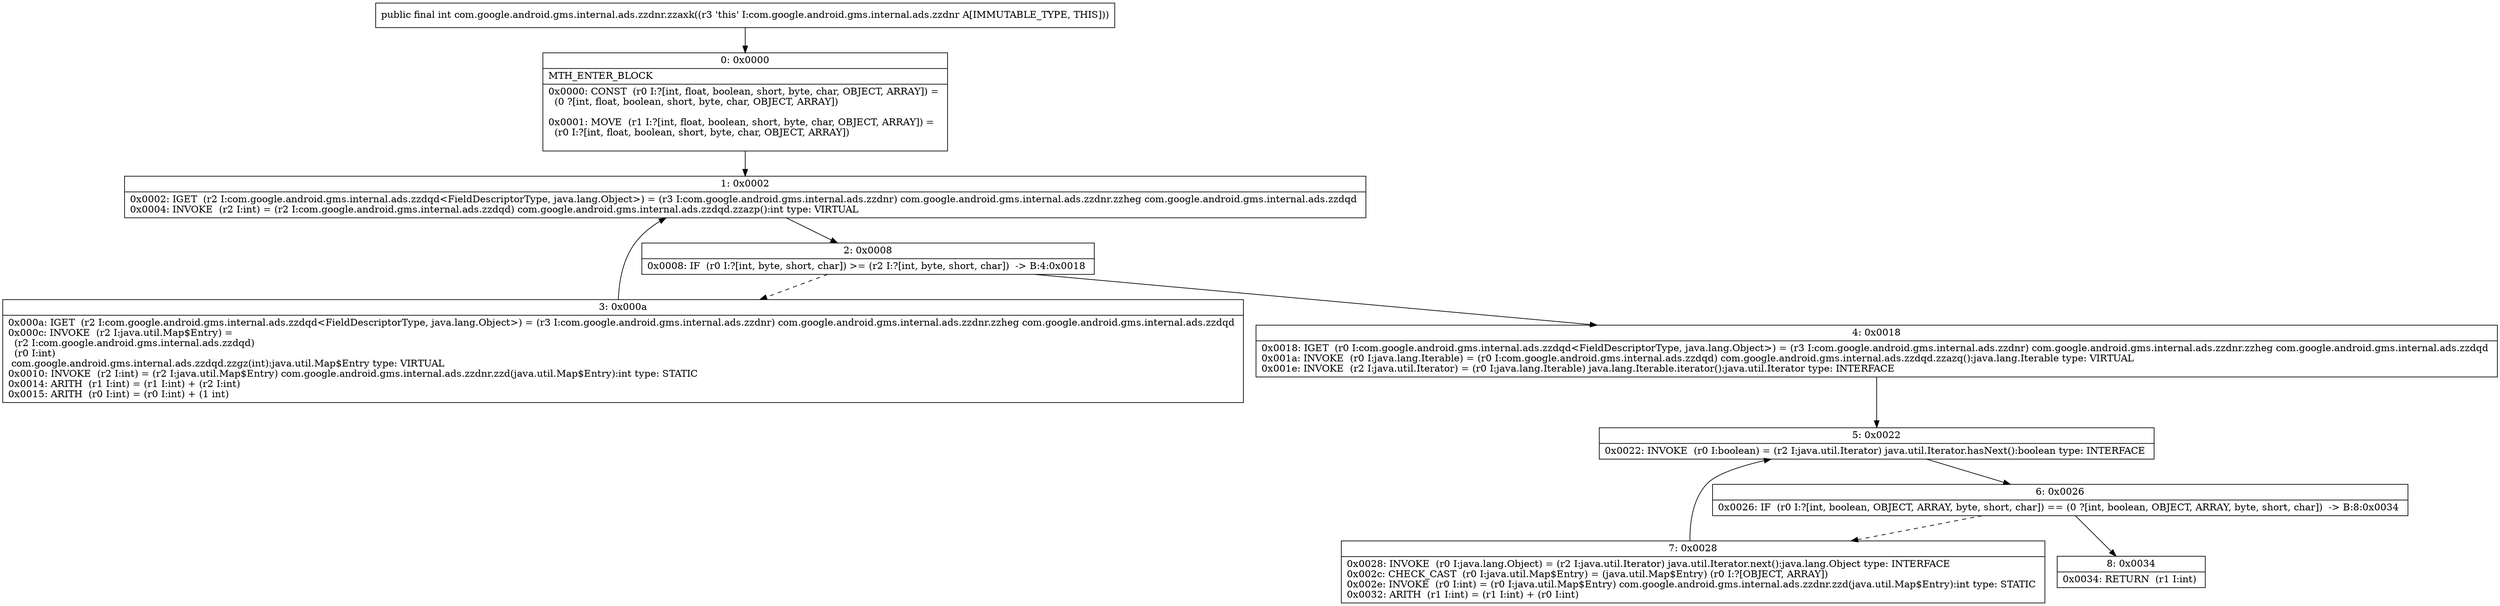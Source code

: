 digraph "CFG forcom.google.android.gms.internal.ads.zzdnr.zzaxk()I" {
Node_0 [shape=record,label="{0\:\ 0x0000|MTH_ENTER_BLOCK\l|0x0000: CONST  (r0 I:?[int, float, boolean, short, byte, char, OBJECT, ARRAY]) = \l  (0 ?[int, float, boolean, short, byte, char, OBJECT, ARRAY])\l \l0x0001: MOVE  (r1 I:?[int, float, boolean, short, byte, char, OBJECT, ARRAY]) = \l  (r0 I:?[int, float, boolean, short, byte, char, OBJECT, ARRAY])\l \l}"];
Node_1 [shape=record,label="{1\:\ 0x0002|0x0002: IGET  (r2 I:com.google.android.gms.internal.ads.zzdqd\<FieldDescriptorType, java.lang.Object\>) = (r3 I:com.google.android.gms.internal.ads.zzdnr) com.google.android.gms.internal.ads.zzdnr.zzheg com.google.android.gms.internal.ads.zzdqd \l0x0004: INVOKE  (r2 I:int) = (r2 I:com.google.android.gms.internal.ads.zzdqd) com.google.android.gms.internal.ads.zzdqd.zzazp():int type: VIRTUAL \l}"];
Node_2 [shape=record,label="{2\:\ 0x0008|0x0008: IF  (r0 I:?[int, byte, short, char]) \>= (r2 I:?[int, byte, short, char])  \-\> B:4:0x0018 \l}"];
Node_3 [shape=record,label="{3\:\ 0x000a|0x000a: IGET  (r2 I:com.google.android.gms.internal.ads.zzdqd\<FieldDescriptorType, java.lang.Object\>) = (r3 I:com.google.android.gms.internal.ads.zzdnr) com.google.android.gms.internal.ads.zzdnr.zzheg com.google.android.gms.internal.ads.zzdqd \l0x000c: INVOKE  (r2 I:java.util.Map$Entry) = \l  (r2 I:com.google.android.gms.internal.ads.zzdqd)\l  (r0 I:int)\l com.google.android.gms.internal.ads.zzdqd.zzgz(int):java.util.Map$Entry type: VIRTUAL \l0x0010: INVOKE  (r2 I:int) = (r2 I:java.util.Map$Entry) com.google.android.gms.internal.ads.zzdnr.zzd(java.util.Map$Entry):int type: STATIC \l0x0014: ARITH  (r1 I:int) = (r1 I:int) + (r2 I:int) \l0x0015: ARITH  (r0 I:int) = (r0 I:int) + (1 int) \l}"];
Node_4 [shape=record,label="{4\:\ 0x0018|0x0018: IGET  (r0 I:com.google.android.gms.internal.ads.zzdqd\<FieldDescriptorType, java.lang.Object\>) = (r3 I:com.google.android.gms.internal.ads.zzdnr) com.google.android.gms.internal.ads.zzdnr.zzheg com.google.android.gms.internal.ads.zzdqd \l0x001a: INVOKE  (r0 I:java.lang.Iterable) = (r0 I:com.google.android.gms.internal.ads.zzdqd) com.google.android.gms.internal.ads.zzdqd.zzazq():java.lang.Iterable type: VIRTUAL \l0x001e: INVOKE  (r2 I:java.util.Iterator) = (r0 I:java.lang.Iterable) java.lang.Iterable.iterator():java.util.Iterator type: INTERFACE \l}"];
Node_5 [shape=record,label="{5\:\ 0x0022|0x0022: INVOKE  (r0 I:boolean) = (r2 I:java.util.Iterator) java.util.Iterator.hasNext():boolean type: INTERFACE \l}"];
Node_6 [shape=record,label="{6\:\ 0x0026|0x0026: IF  (r0 I:?[int, boolean, OBJECT, ARRAY, byte, short, char]) == (0 ?[int, boolean, OBJECT, ARRAY, byte, short, char])  \-\> B:8:0x0034 \l}"];
Node_7 [shape=record,label="{7\:\ 0x0028|0x0028: INVOKE  (r0 I:java.lang.Object) = (r2 I:java.util.Iterator) java.util.Iterator.next():java.lang.Object type: INTERFACE \l0x002c: CHECK_CAST  (r0 I:java.util.Map$Entry) = (java.util.Map$Entry) (r0 I:?[OBJECT, ARRAY]) \l0x002e: INVOKE  (r0 I:int) = (r0 I:java.util.Map$Entry) com.google.android.gms.internal.ads.zzdnr.zzd(java.util.Map$Entry):int type: STATIC \l0x0032: ARITH  (r1 I:int) = (r1 I:int) + (r0 I:int) \l}"];
Node_8 [shape=record,label="{8\:\ 0x0034|0x0034: RETURN  (r1 I:int) \l}"];
MethodNode[shape=record,label="{public final int com.google.android.gms.internal.ads.zzdnr.zzaxk((r3 'this' I:com.google.android.gms.internal.ads.zzdnr A[IMMUTABLE_TYPE, THIS])) }"];
MethodNode -> Node_0;
Node_0 -> Node_1;
Node_1 -> Node_2;
Node_2 -> Node_3[style=dashed];
Node_2 -> Node_4;
Node_3 -> Node_1;
Node_4 -> Node_5;
Node_5 -> Node_6;
Node_6 -> Node_7[style=dashed];
Node_6 -> Node_8;
Node_7 -> Node_5;
}

